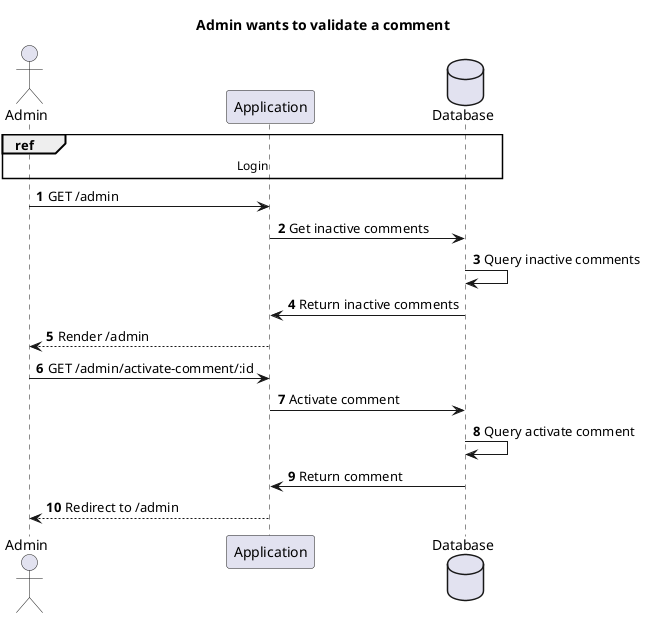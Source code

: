@startuml
autonumber
title       Admin wants to validate a comment
actor       Admin
participant Application
database    Database

ref over Admin, Application, Database: Login

Admin -> Application: GET /admin
Application -> Database: Get inactive comments
Database -> Database: Query inactive comments
Database -> Application: Return inactive comments
Admin <-- Application: Render /admin

Admin -> Application: GET /admin/activate-comment/:id
Application -> Database: Activate comment
Database -> Database: Query activate comment
Database -> Application: Return comment
Admin <-- Application: Redirect to /admin

@enduml
